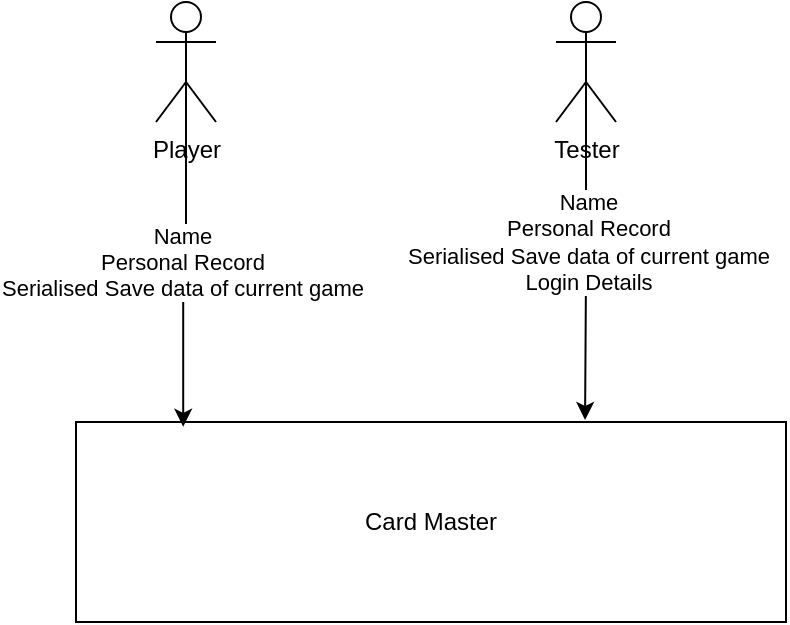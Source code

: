<mxfile version="24.2.3" type="device">
  <diagram name="Page-1" id="3C9SZVpvr9mHW0cBooVO">
    <mxGraphModel dx="574" dy="313" grid="1" gridSize="10" guides="1" tooltips="1" connect="1" arrows="1" fold="1" page="1" pageScale="1" pageWidth="850" pageHeight="1100" math="0" shadow="0">
      <root>
        <mxCell id="0" />
        <mxCell id="1" parent="0" />
        <mxCell id="igfgxxir6rYcErchm6PJ-2" value="Card Master" style="rounded=0;whiteSpace=wrap;html=1;" vertex="1" parent="1">
          <mxGeometry x="230" y="250" width="355" height="100" as="geometry" />
        </mxCell>
        <mxCell id="igfgxxir6rYcErchm6PJ-3" value="Player" style="shape=umlActor;verticalLabelPosition=bottom;verticalAlign=top;html=1;outlineConnect=0;" vertex="1" parent="1">
          <mxGeometry x="270" y="40" width="30" height="60" as="geometry" />
        </mxCell>
        <mxCell id="igfgxxir6rYcErchm6PJ-7" value="Tester" style="shape=umlActor;verticalLabelPosition=bottom;verticalAlign=top;html=1;outlineConnect=0;" vertex="1" parent="1">
          <mxGeometry x="470" y="40" width="30" height="60" as="geometry" />
        </mxCell>
        <mxCell id="igfgxxir6rYcErchm6PJ-10" style="edgeStyle=orthogonalEdgeStyle;rounded=0;orthogonalLoop=1;jettySize=auto;html=1;exitX=0.5;exitY=0.5;exitDx=0;exitDy=0;exitPerimeter=0;entryX=0.151;entryY=0.024;entryDx=0;entryDy=0;entryPerimeter=0;" edge="1" parent="1" source="igfgxxir6rYcErchm6PJ-3" target="igfgxxir6rYcErchm6PJ-2">
          <mxGeometry relative="1" as="geometry" />
        </mxCell>
        <mxCell id="igfgxxir6rYcErchm6PJ-11" value="&lt;div&gt;Name&lt;/div&gt;&lt;div&gt;Personal Record&lt;/div&gt;&lt;div&gt;Serialised Save data of current game&lt;br&gt;&lt;/div&gt;" style="edgeLabel;html=1;align=center;verticalAlign=middle;resizable=0;points=[];" vertex="1" connectable="0" parent="igfgxxir6rYcErchm6PJ-10">
          <mxGeometry x="0.338" relative="1" as="geometry">
            <mxPoint x="-1" y="-22" as="offset" />
          </mxGeometry>
        </mxCell>
        <mxCell id="igfgxxir6rYcErchm6PJ-14" style="edgeStyle=orthogonalEdgeStyle;rounded=0;orthogonalLoop=1;jettySize=auto;html=1;exitX=0.5;exitY=0.5;exitDx=0;exitDy=0;exitPerimeter=0;entryX=0.717;entryY=-0.01;entryDx=0;entryDy=0;entryPerimeter=0;" edge="1" parent="1" source="igfgxxir6rYcErchm6PJ-7" target="igfgxxir6rYcErchm6PJ-2">
          <mxGeometry relative="1" as="geometry" />
        </mxCell>
        <mxCell id="igfgxxir6rYcErchm6PJ-15" value="&lt;div&gt;Name&lt;/div&gt;&lt;div&gt;Personal Record&lt;/div&gt;&lt;div&gt;Serialised Save data of current game&lt;/div&gt;&lt;div&gt;Login Details&lt;br&gt;&lt;/div&gt;" style="edgeLabel;html=1;align=center;verticalAlign=middle;resizable=0;points=[];" vertex="1" connectable="0" parent="igfgxxir6rYcErchm6PJ-14">
          <mxGeometry x="0.005" y="1" relative="1" as="geometry">
            <mxPoint as="offset" />
          </mxGeometry>
        </mxCell>
      </root>
    </mxGraphModel>
  </diagram>
</mxfile>
